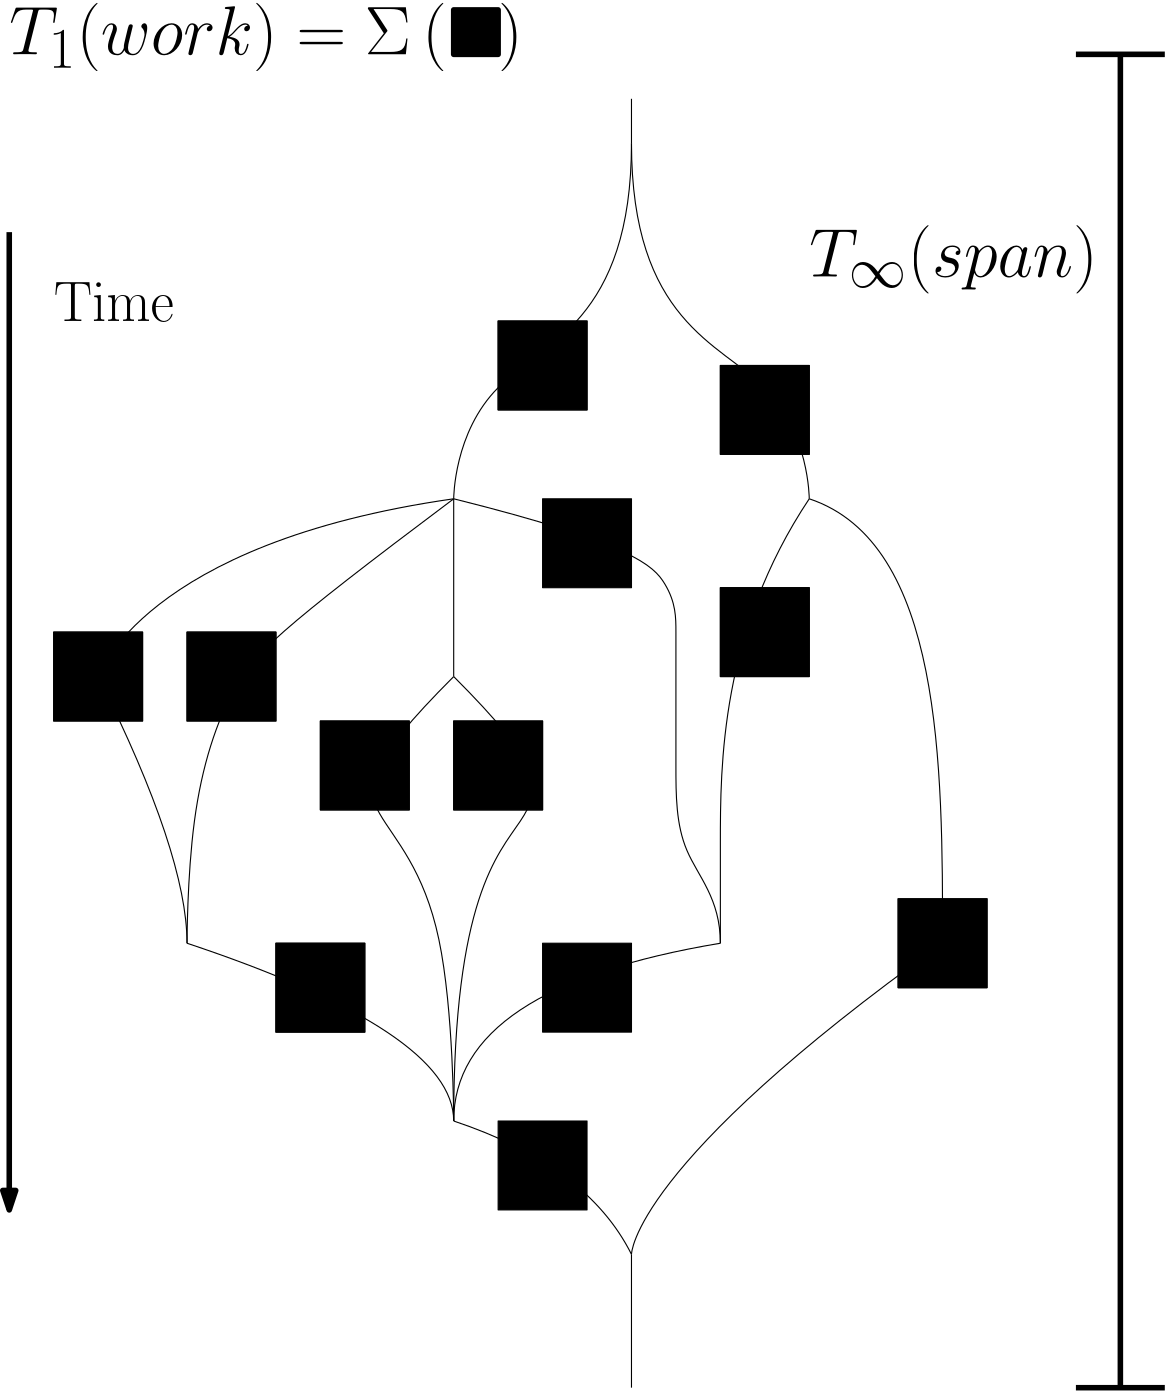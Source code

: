 <?xml version="1.0"?>
<!DOCTYPE ipe SYSTEM "ipe.dtd">
<ipe version="70212" creator="Ipe 7.2.12">
<info created="D:20190923191808" modified="D:20190923212226"/>
<ipestyle name="basic">
<symbol name="arrow/arc(spx)">
<path stroke="sym-stroke" fill="sym-stroke" pen="sym-pen">
0 0 m
-1 0.333 l
-1 -0.333 l
h
</path>
</symbol>
<symbol name="arrow/farc(spx)">
<path stroke="sym-stroke" fill="white" pen="sym-pen">
0 0 m
-1 0.333 l
-1 -0.333 l
h
</path>
</symbol>
<symbol name="arrow/ptarc(spx)">
<path stroke="sym-stroke" fill="sym-stroke" pen="sym-pen">
0 0 m
-1 0.333 l
-0.8 0 l
-1 -0.333 l
h
</path>
</symbol>
<symbol name="arrow/fptarc(spx)">
<path stroke="sym-stroke" fill="white" pen="sym-pen">
0 0 m
-1 0.333 l
-0.8 0 l
-1 -0.333 l
h
</path>
</symbol>
<symbol name="mark/circle(sx)" transformations="translations">
<path fill="sym-stroke">
0.6 0 0 0.6 0 0 e
0.4 0 0 0.4 0 0 e
</path>
</symbol>
<symbol name="mark/disk(sx)" transformations="translations">
<path fill="sym-stroke">
0.6 0 0 0.6 0 0 e
</path>
</symbol>
<symbol name="mark/fdisk(sfx)" transformations="translations">
<group>
<path fill="sym-fill">
0.5 0 0 0.5 0 0 e
</path>
<path fill="sym-stroke" fillrule="eofill">
0.6 0 0 0.6 0 0 e
0.4 0 0 0.4 0 0 e
</path>
</group>
</symbol>
<symbol name="mark/box(sx)" transformations="translations">
<path fill="sym-stroke" fillrule="eofill">
-0.6 -0.6 m
0.6 -0.6 l
0.6 0.6 l
-0.6 0.6 l
h
-0.4 -0.4 m
0.4 -0.4 l
0.4 0.4 l
-0.4 0.4 l
h
</path>
</symbol>
<symbol name="mark/square(sx)" transformations="translations">
<path fill="sym-stroke">
-0.6 -0.6 m
0.6 -0.6 l
0.6 0.6 l
-0.6 0.6 l
h
</path>
</symbol>
<symbol name="mark/fsquare(sfx)" transformations="translations">
<group>
<path fill="sym-fill">
-0.5 -0.5 m
0.5 -0.5 l
0.5 0.5 l
-0.5 0.5 l
h
</path>
<path fill="sym-stroke" fillrule="eofill">
-0.6 -0.6 m
0.6 -0.6 l
0.6 0.6 l
-0.6 0.6 l
h
-0.4 -0.4 m
0.4 -0.4 l
0.4 0.4 l
-0.4 0.4 l
h
</path>
</group>
</symbol>
<symbol name="mark/cross(sx)" transformations="translations">
<group>
<path fill="sym-stroke">
-0.43 -0.57 m
0.57 0.43 l
0.43 0.57 l
-0.57 -0.43 l
h
</path>
<path fill="sym-stroke">
-0.43 0.57 m
0.57 -0.43 l
0.43 -0.57 l
-0.57 0.43 l
h
</path>
</group>
</symbol>
<symbol name="arrow/fnormal(spx)">
<path stroke="sym-stroke" fill="white" pen="sym-pen">
0 0 m
-1 0.333 l
-1 -0.333 l
h
</path>
</symbol>
<symbol name="arrow/pointed(spx)">
<path stroke="sym-stroke" fill="sym-stroke" pen="sym-pen">
0 0 m
-1 0.333 l
-0.8 0 l
-1 -0.333 l
h
</path>
</symbol>
<symbol name="arrow/fpointed(spx)">
<path stroke="sym-stroke" fill="white" pen="sym-pen">
0 0 m
-1 0.333 l
-0.8 0 l
-1 -0.333 l
h
</path>
</symbol>
<symbol name="arrow/linear(spx)">
<path stroke="sym-stroke" pen="sym-pen">
-1 0.333 m
0 0 l
-1 -0.333 l
</path>
</symbol>
<symbol name="arrow/fdouble(spx)">
<path stroke="sym-stroke" fill="white" pen="sym-pen">
0 0 m
-1 0.333 l
-1 -0.333 l
h
-1 0 m
-2 0.333 l
-2 -0.333 l
h
</path>
</symbol>
<symbol name="arrow/double(spx)">
<path stroke="sym-stroke" fill="sym-stroke" pen="sym-pen">
0 0 m
-1 0.333 l
-1 -0.333 l
h
-1 0 m
-2 0.333 l
-2 -0.333 l
h
</path>
</symbol>
<pen name="heavier" value="0.8"/>
<pen name="fat" value="1.2"/>
<pen name="ultrafat" value="2"/>
<symbolsize name="large" value="5"/>
<symbolsize name="small" value="2"/>
<symbolsize name="tiny" value="1.1"/>
<arrowsize name="large" value="10"/>
<arrowsize name="small" value="5"/>
<arrowsize name="tiny" value="3"/>
<color name="red" value="1 0 0"/>
<color name="green" value="0 1 0"/>
<color name="blue" value="0 0 1"/>
<color name="yellow" value="1 1 0"/>
<color name="orange" value="1 0.647 0"/>
<color name="gold" value="1 0.843 0"/>
<color name="purple" value="0.627 0.125 0.941"/>
<color name="gray" value="0.745"/>
<color name="brown" value="0.647 0.165 0.165"/>
<color name="navy" value="0 0 0.502"/>
<color name="pink" value="1 0.753 0.796"/>
<color name="seagreen" value="0.18 0.545 0.341"/>
<color name="turquoise" value="0.251 0.878 0.816"/>
<color name="violet" value="0.933 0.51 0.933"/>
<color name="darkblue" value="0 0 0.545"/>
<color name="darkcyan" value="0 0.545 0.545"/>
<color name="darkgray" value="0.663"/>
<color name="darkgreen" value="0 0.392 0"/>
<color name="darkmagenta" value="0.545 0 0.545"/>
<color name="darkorange" value="1 0.549 0"/>
<color name="darkred" value="0.545 0 0"/>
<color name="lightblue" value="0.678 0.847 0.902"/>
<color name="lightcyan" value="0.878 1 1"/>
<color name="lightgray" value="0.827"/>
<color name="lightgreen" value="0.565 0.933 0.565"/>
<color name="lightyellow" value="1 1 0.878"/>
<dashstyle name="dashed" value="[4] 0"/>
<dashstyle name="dotted" value="[1 3] 0"/>
<dashstyle name="dash dotted" value="[4 2 1 2] 0"/>
<dashstyle name="dash dot dotted" value="[4 2 1 2 1 2] 0"/>
<textsize name="large" value="\large"/>
<textsize name="Large" value="\Large"/>
<textsize name="LARGE" value="\LARGE"/>
<textsize name="huge" value="\huge"/>
<textsize name="Huge" value="\Huge"/>
<textsize name="small" value="\small"/>
<textsize name="footnote" value="\footnotesize"/>
<textsize name="tiny" value="\tiny"/>
<textstyle name="center" begin="\begin{center}" end="\end{center}"/>
<textstyle name="itemize" begin="\begin{itemize}" end="\end{itemize}"/>
<textstyle name="item" begin="\begin{itemize}\item{}" end="\end{itemize}"/>
<gridsize name="4 pts" value="4"/>
<gridsize name="8 pts (~3 mm)" value="8"/>
<gridsize name="16 pts (~6 mm)" value="16"/>
<gridsize name="32 pts (~12 mm)" value="32"/>
<gridsize name="10 pts (~3.5 mm)" value="10"/>
<gridsize name="20 pts (~7 mm)" value="20"/>
<gridsize name="14 pts (~5 mm)" value="14"/>
<gridsize name="28 pts (~10 mm)" value="28"/>
<gridsize name="56 pts (~20 mm)" value="56"/>
<anglesize name="90 deg" value="90"/>
<anglesize name="60 deg" value="60"/>
<anglesize name="45 deg" value="45"/>
<anglesize name="30 deg" value="30"/>
<anglesize name="22.5 deg" value="22.5"/>
<opacity name="10%" value="0.1"/>
<opacity name="30%" value="0.3"/>
<opacity name="50%" value="0.5"/>
<opacity name="75%" value="0.75"/>
<tiling name="falling" angle="-60" step="4" width="1"/>
<tiling name="rising" angle="30" step="4" width="1"/>
</ipestyle>
<page>
<layer name="alpha"/>
<view layers="alpha" active="alpha"/>
<path layer="alpha" stroke="black">
256 768 m
256 704
192 688
192 640
192 640 c
</path>
<path stroke="black">
256 768 m
256 704
320 688
320 640
320 640 c
</path>
<path stroke="black">
192 640 m
80 624
64 576
64 576 c
</path>
<path stroke="black">
320 640 m
288 592
288 496
288 480
288 480 c
</path>
<path stroke="black">
192 640 m
256 624
272 608
272 592
272 576
272 544
272 512
288 496
288 480 c
</path>
<path stroke="black">
320 640 m
368 624
368 544
368 480 c
</path>
<path stroke="black">
64 576 m
96 512
96 480 c
</path>
<path stroke="black">
96 480 m
192 448
192 416 c
</path>
<path stroke="black">
288 480 m
192 464
192 416 c
</path>
<path stroke="black">
368 480 m
256 400
256 368
256 368 c
</path>
<path stroke="black">
192 416 m
240 400
256 368 c
</path>
<path stroke="black">
256 368 m
256 320 l
</path>
<path stroke="black">
256 768 m
256 784 l
</path>
<path stroke="black">
192 640 m
128 592
112 576
96 528
96 480
96 480 c
</path>
<path stroke="black">
192 640 m
192 576 l
</path>
<path stroke="black">
192 576 m
160 544
160 528
192 496
192 416
192 416 c
</path>
<path stroke="black">
192 576 m
224 544
224 528
192 496
192 416 c
</path>
<path stroke="black" pen="ultrafat">
432 800 m
432 320 l
</path>
<path stroke="black" pen="ultrafat">
448 320 m
416 320 l
</path>
<path stroke="black" pen="ultrafat">
416 800 m
448 800 l
</path>
<text matrix="1 0 0 1 -80 16" transformations="translations" pos="400 704" stroke="black" type="label" width="103.783" height="18.564" depth="6.18" valign="baseline" size="Huge" style="math">T_\infty (span)
</text>
<text matrix="1 0 0 1 -48 48" transformations="translations" pos="80 752" stroke="black" type="label" width="121.233" height="18.564" depth="6.18" valign="baseline" size="Huge" style="math">T_1 (work) =</text>
<path stroke="black">
48 592 m
48 560 l
80 560 l
80 592 l
h
</path>
<path stroke="black">
128 560 m
128 592 l
96 592 l
96 560 l
h
</path>
<path stroke="black">
208 704 m
208 672 l
240 672 l
240 704 l
h
</path>
<path stroke="black">
288 688 m
288 656 l
320 656 l
320 688 l
h
</path>
<path stroke="black">
288 608 m
288 576 l
320 576 l
320 608 l
h
</path>
<path stroke="black">
352 496 m
352 464 l
384 464 l
384 496 l
h
</path>
<path stroke="black">
144 560 m
144 528 l
176 528 l
176 560 l
h
</path>
<path stroke="black">
192 560 m
192 528 l
224 528 l
224 560 l
h
</path>
<path stroke="black">
128 480 m
128 448 l
160 448 l
160 480 l
h
</path>
<path stroke="black" fill="black">
224 480 m
224 448 l
256 448 l
256 480 l
h
</path>
<path stroke="black" fill="black">
352 496 m
352 464 l
384 464 l
384 496 l
h
</path>
<path stroke="black" fill="black">
288 608 m
288 576 l
320 576 l
320 608 l
h
</path>
<path stroke="black" fill="black">
288 688 m
288 656 l
320 656 l
320 688 l
h
</path>
<path stroke="black" fill="black">
208 704 m
208 672 l
240 672 l
240 704 l
h
</path>
<path stroke="black" fill="black">
48 592 m
48 560 l
80 560 l
80 592 l
h
</path>
<path stroke="black" fill="black">
96 592 m
96 560 l
128 560 l
128 592 l
h
</path>
<path stroke="black" fill="black">
128 480 m
128 448 l
160 448 l
160 480 l
h
</path>
<path stroke="black" fill="black">
208 416 m
208 384 l
240 384 l
240 416 l
h
</path>
<path stroke="black" fill="black">
224 640 m
224 608 l
256 608 l
256 640 l
h
</path>
<path stroke="black" fill="black">
144 560 m
144 528 l
176 528 l
176 560 l
h
</path>
<path stroke="black" fill="black">
192 560 m
192 528 l
224 528 l
224 560 l
h
</path>
<path stroke="black" pen="ultrafat" arrow="normal/normal">
32 736 m
32 384 l
</path>
<text transformations="translations" pos="48 704" stroke="black" type="label" width="43.302" height="14.116" depth="0" valign="baseline" size="huge">Time</text>
<path matrix="1 0 0 1 16 0" stroke="black" fill="black" pen="ultrafat">
176 816 m
176 800 l
192 800 l
192 816 l
h
</path>
<text matrix="1 0 0 1 32 16" transformations="translations" pos="128 784" stroke="black" type="label" width="29.457" height="18.564" depth="6.18" valign="baseline" size="Huge" style="math">\Sigma \, \Big(</text>
<text matrix="1 0 0 1 -16 0" transformations="translations" pos="224 800" stroke="black" type="label" width="8.778" height="18.564" depth="6.18" valign="baseline" size="Huge" style="math">\Big)</text>
</page>
</ipe>
